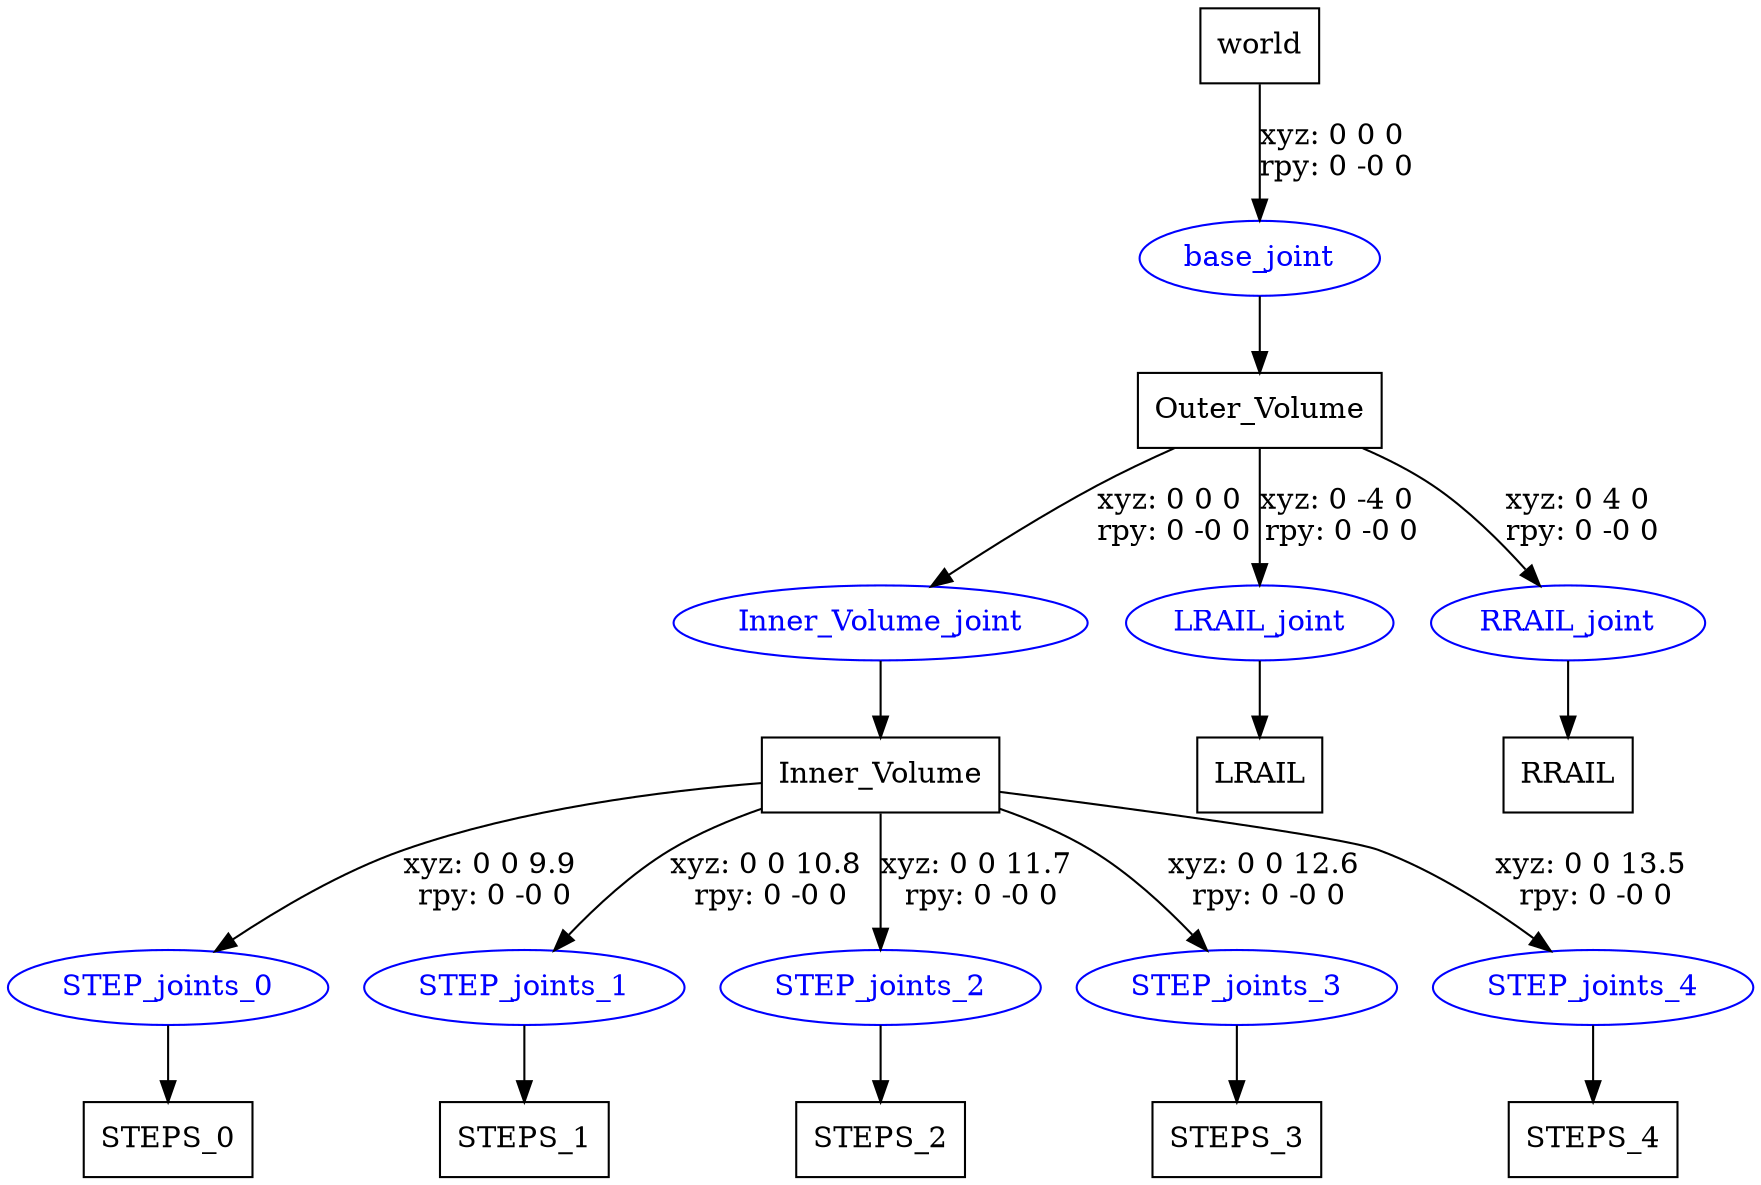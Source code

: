 digraph G {
node [shape=box];
"world" [label="world"];
"Outer_Volume" [label="Outer_Volume"];
"Inner_Volume" [label="Inner_Volume"];
"STEPS_0" [label="STEPS_0"];
"STEPS_1" [label="STEPS_1"];
"STEPS_2" [label="STEPS_2"];
"STEPS_3" [label="STEPS_3"];
"STEPS_4" [label="STEPS_4"];
"LRAIL" [label="LRAIL"];
"RRAIL" [label="RRAIL"];
node [shape=ellipse, color=blue, fontcolor=blue];
"world" -> "base_joint" [label="xyz: 0 0 0 \nrpy: 0 -0 0"]
"base_joint" -> "Outer_Volume"
"Outer_Volume" -> "Inner_Volume_joint" [label="xyz: 0 0 0 \nrpy: 0 -0 0"]
"Inner_Volume_joint" -> "Inner_Volume"
"Inner_Volume" -> "STEP_joints_0" [label="xyz: 0 0 9.9 \nrpy: 0 -0 0"]
"STEP_joints_0" -> "STEPS_0"
"Inner_Volume" -> "STEP_joints_1" [label="xyz: 0 0 10.8 \nrpy: 0 -0 0"]
"STEP_joints_1" -> "STEPS_1"
"Inner_Volume" -> "STEP_joints_2" [label="xyz: 0 0 11.7 \nrpy: 0 -0 0"]
"STEP_joints_2" -> "STEPS_2"
"Inner_Volume" -> "STEP_joints_3" [label="xyz: 0 0 12.6 \nrpy: 0 -0 0"]
"STEP_joints_3" -> "STEPS_3"
"Inner_Volume" -> "STEP_joints_4" [label="xyz: 0 0 13.5 \nrpy: 0 -0 0"]
"STEP_joints_4" -> "STEPS_4"
"Outer_Volume" -> "LRAIL_joint" [label="xyz: 0 -4 0 \nrpy: 0 -0 0"]
"LRAIL_joint" -> "LRAIL"
"Outer_Volume" -> "RRAIL_joint" [label="xyz: 0 4 0 \nrpy: 0 -0 0"]
"RRAIL_joint" -> "RRAIL"
}
